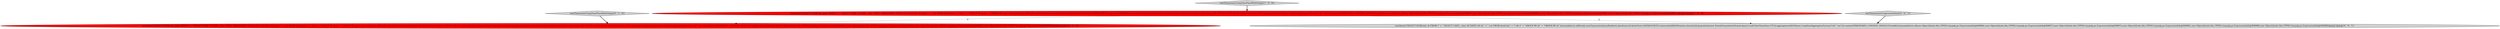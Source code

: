 digraph {
4 [style = filled, label = "testQuery(\"SELECT SUM(cnt), dt FROM (\" + \" SELECT CAST(__time AS DATE) AS dt,\" + \" cnt FROM druid.foo\" + \") AS x\" + \"GROUP BY dt\" + \"ORDER BY dt\",ImmutableList.of(Druids.newTimeseriesQueryBuilder().dataSource(CalciteTests.DATASOURCE1).intervals(QSS(Filtration.eternity())).granularity(new PeriodGranularity(Period.days(1),null,DateTimeZone.UTC)).aggregators(AGGS(new LongSumAggregatorFactory(\"a0\",\"cnt\"))).context(TIMESERIES_CONTEXT_DEFAULT).build()),ImmutableList.of(new Object((((edu.fdu.CPPDG.tinypdg.pe.ExpressionInfo@90896c,new Object((((edu.fdu.CPPDG.tinypdg.pe.ExpressionInfo@908973,new Object((((edu.fdu.CPPDG.tinypdg.pe.ExpressionInfo@90897a,new Object((((edu.fdu.CPPDG.tinypdg.pe.ExpressionInfo@908981,new Object((((edu.fdu.CPPDG.tinypdg.pe.ExpressionInfo@908988,new Object((((edu.fdu.CPPDG.tinypdg.pe.ExpressionInfo@90898f))@@@3@@@['0', '0', '1']", fillcolor = lightgray, shape = ellipse image = "AAA0AAABBB3BBB"];
0 [style = filled, label = "testQuery(\"SELECT SUM(cnt), gran FROM (\" + \" SELECT TIME_FLOOR(__time, 'P1M', TIMESTAMP '1970-01-01 01:02:03') AS gran,\" + \" cnt FROM druid.foo\" + \") AS x\" + \"GROUP BY gran\" + \"ORDER BY gran\",ImmutableList.of(Druids.newTimeseriesQueryBuilder().dataSource(CalciteTests.DATASOURCE1).intervals(QSS(Filtration.eternity())).granularity(new PeriodGranularity(Period.months(1),DateTimes.of(\"1970-01-01T01:02:03\"),DateTimeZone.UTC)).aggregators(AGGS(new LongSumAggregatorFactory(\"a0\",\"cnt\"))).context(TIMESERIES_CONTEXT_DEFAULT).build()),ImmutableList.of(new Object((((edu.fdu.CPPDG.tinypdg.pe.ExpressionInfo@9088b7,new Object((((edu.fdu.CPPDG.tinypdg.pe.ExpressionInfo@9088be,new Object((((edu.fdu.CPPDG.tinypdg.pe.ExpressionInfo@9088c5,new Object((((edu.fdu.CPPDG.tinypdg.pe.ExpressionInfo@9088cc))@@@3@@@['1', '0', '0']", fillcolor = red, shape = ellipse image = "AAA1AAABBB1BBB"];
3 [style = filled, label = "testQuery(\"SELECT SUM(cnt), gran FROM (\" + \" SELECT TIME_FLOOR(__time, 'P1M', TIMESTAMP '1970-01-01 01:02:03') AS gran,\" + \" cnt FROM druid.foo\" + \") AS x\" + \"GROUP BY gran\" + \"ORDER BY gran\",ImmutableList.of(Druids.newTimeseriesQueryBuilder().dataSource(CalciteTests.DATASOURCE1).intervals(querySegmentSpec(Filtration.eternity())).granularity(new PeriodGranularity(Period.months(1),DateTimes.of(\"1970-01-01T01:02:03\"),DateTimeZone.UTC)).aggregators(aggregators(new LongSumAggregatorFactory(\"a0\",\"cnt\"))).context(TIMESERIES_CONTEXT_DEFAULT).build()),ImmutableList.of(new Object((((edu.fdu.CPPDG.tinypdg.pe.ExpressionInfo@908913,new Object((((edu.fdu.CPPDG.tinypdg.pe.ExpressionInfo@90891a,new Object((((edu.fdu.CPPDG.tinypdg.pe.ExpressionInfo@908921,new Object((((edu.fdu.CPPDG.tinypdg.pe.ExpressionInfo@908928))@@@3@@@['0', '1', '0']", fillcolor = red, shape = ellipse image = "AAA1AAABBB2BBB"];
5 [style = filled, label = "testTimeseriesUsingCastAsDate['0', '0', '1']", fillcolor = lightgray, shape = diamond image = "AAA0AAABBB3BBB"];
1 [style = filled, label = "testTimeseriesUsingTimeFloorWithOrigin['1', '0', '0']", fillcolor = lightgray, shape = diamond image = "AAA0AAABBB1BBB"];
2 [style = filled, label = "testTimeseriesUsingTimeFloorWithOrigin['0', '1', '0']", fillcolor = lightgray, shape = diamond image = "AAA0AAABBB2BBB"];
0->4 [style = dashed, label="0"];
0->3 [style = dashed, label="0"];
1->0 [style = bold, label=""];
5->4 [style = bold, label=""];
2->3 [style = bold, label=""];
}
